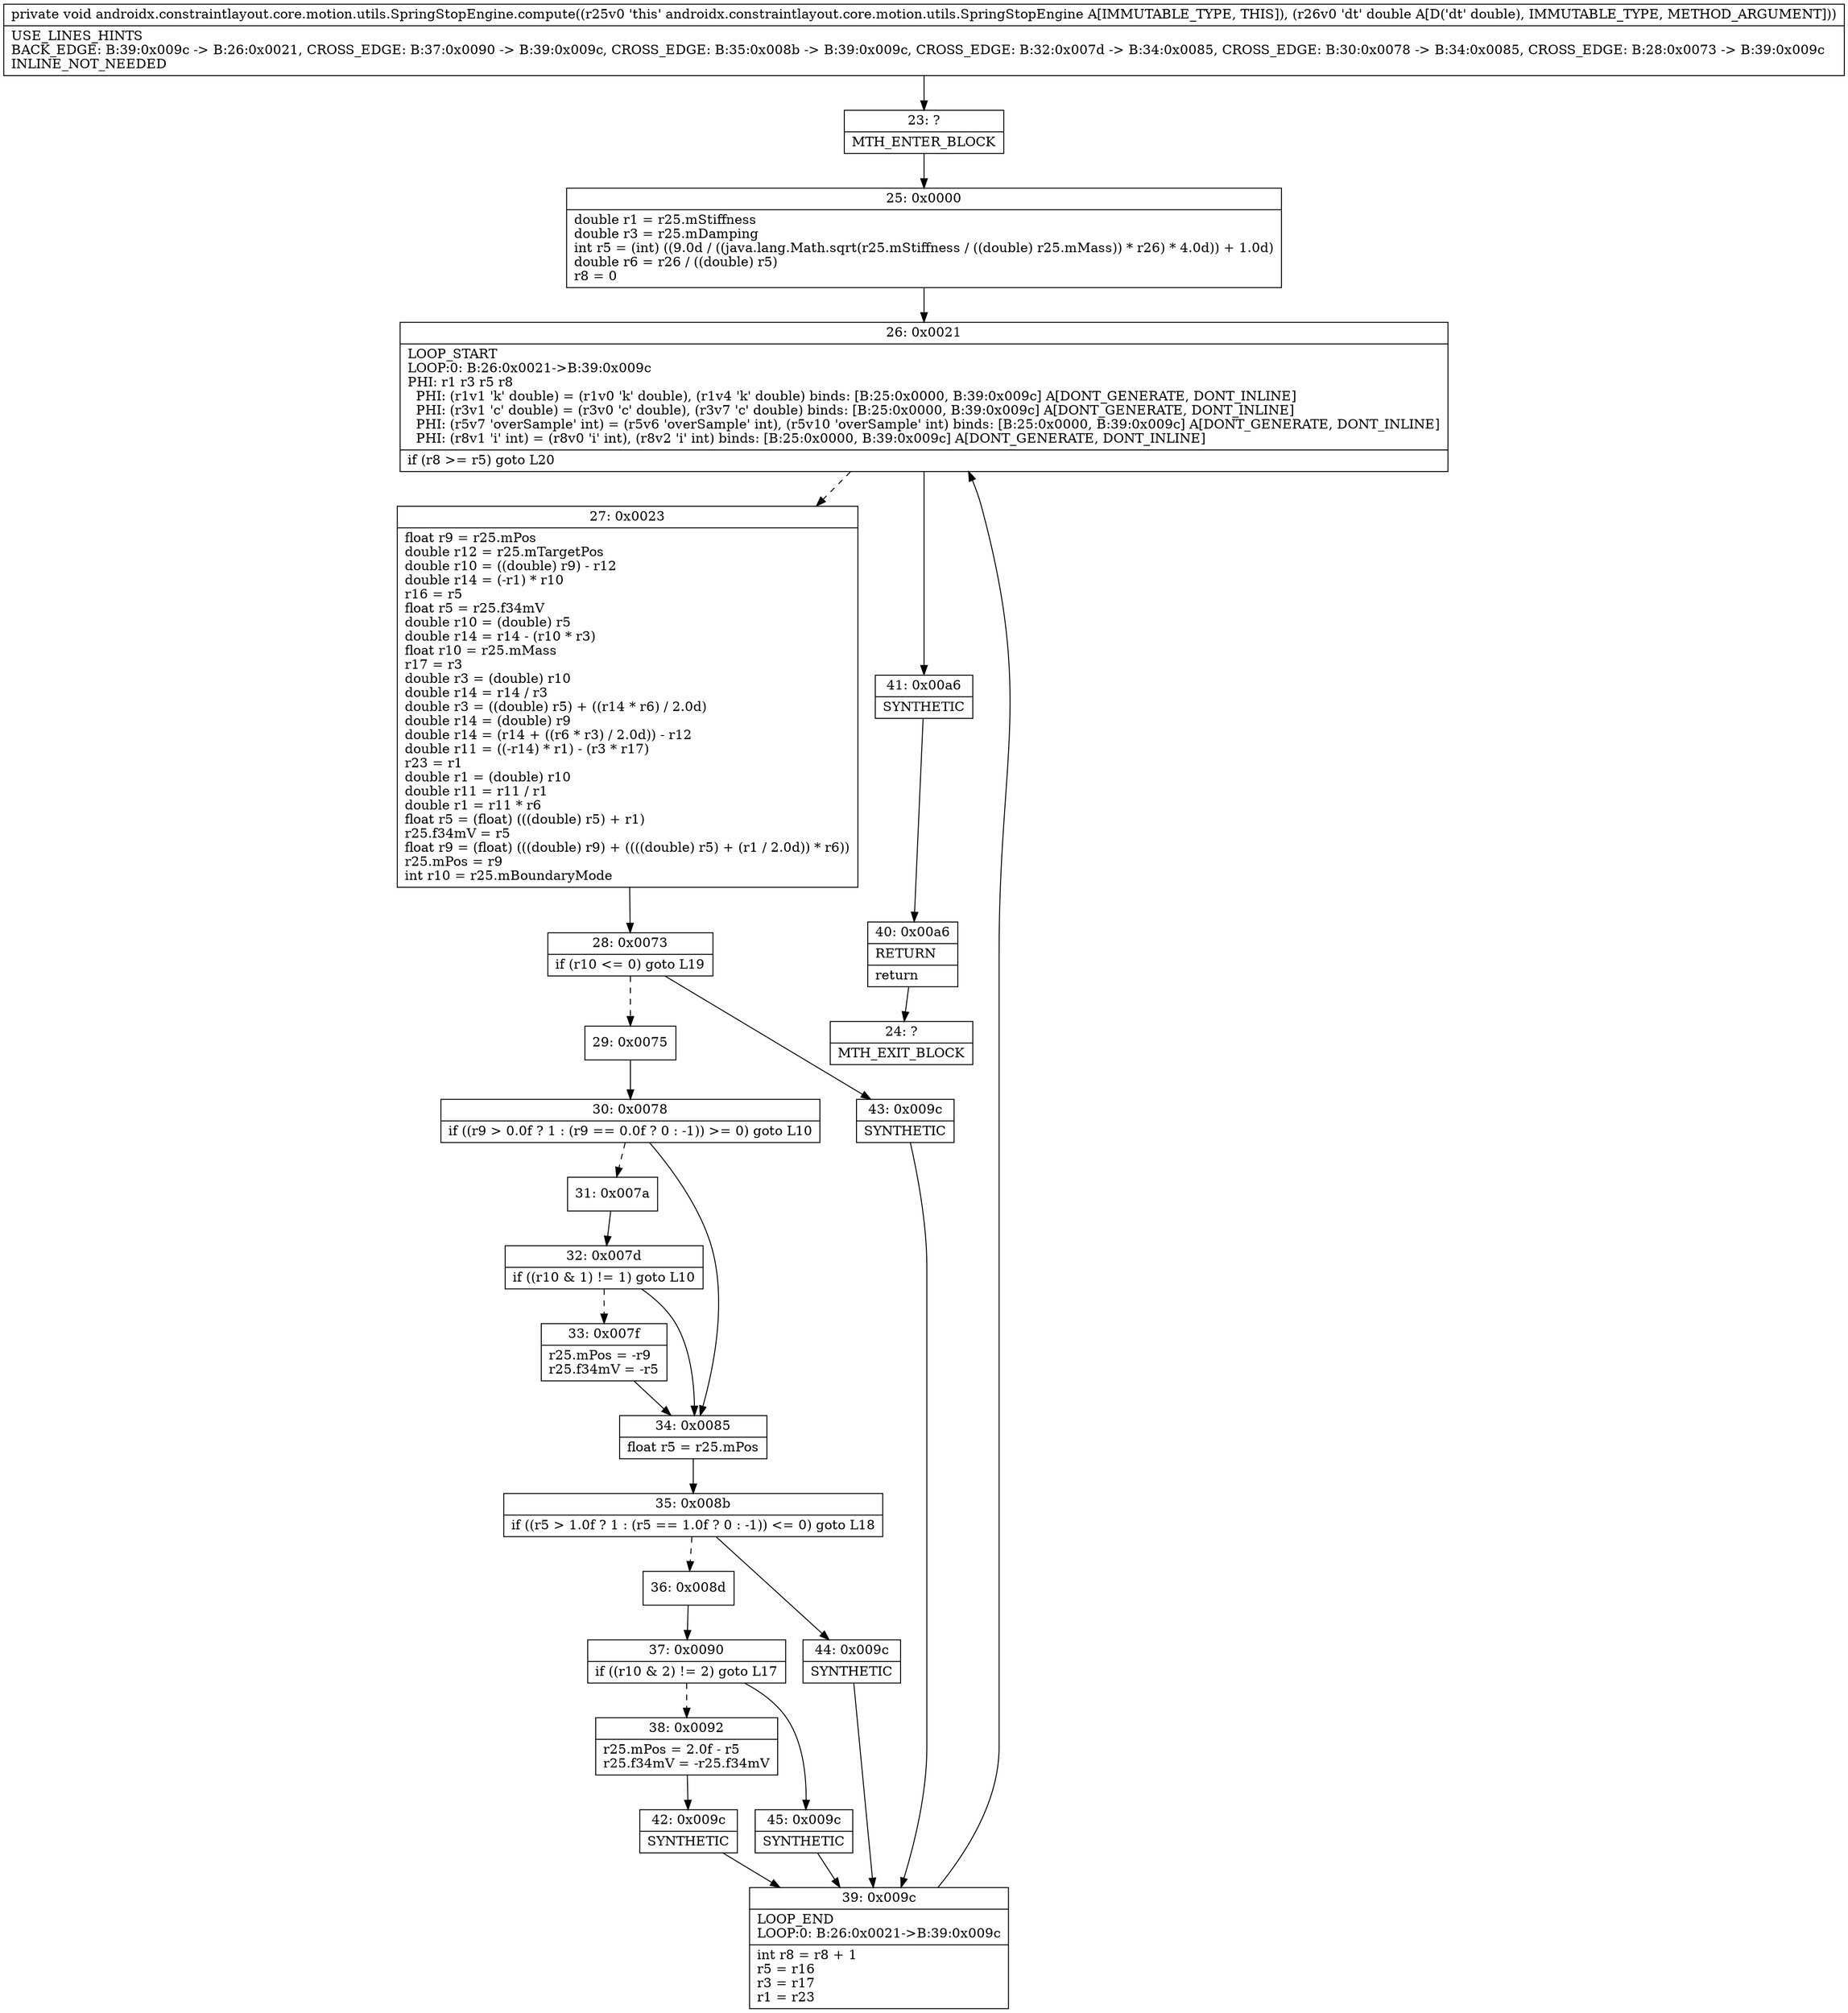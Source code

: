 digraph "CFG forandroidx.constraintlayout.core.motion.utils.SpringStopEngine.compute(D)V" {
Node_23 [shape=record,label="{23\:\ ?|MTH_ENTER_BLOCK\l}"];
Node_25 [shape=record,label="{25\:\ 0x0000|double r1 = r25.mStiffness\ldouble r3 = r25.mDamping\lint r5 = (int) ((9.0d \/ ((java.lang.Math.sqrt(r25.mStiffness \/ ((double) r25.mMass)) * r26) * 4.0d)) + 1.0d)\ldouble r6 = r26 \/ ((double) r5)\lr8 = 0\l}"];
Node_26 [shape=record,label="{26\:\ 0x0021|LOOP_START\lLOOP:0: B:26:0x0021\-\>B:39:0x009c\lPHI: r1 r3 r5 r8 \l  PHI: (r1v1 'k' double) = (r1v0 'k' double), (r1v4 'k' double) binds: [B:25:0x0000, B:39:0x009c] A[DONT_GENERATE, DONT_INLINE]\l  PHI: (r3v1 'c' double) = (r3v0 'c' double), (r3v7 'c' double) binds: [B:25:0x0000, B:39:0x009c] A[DONT_GENERATE, DONT_INLINE]\l  PHI: (r5v7 'overSample' int) = (r5v6 'overSample' int), (r5v10 'overSample' int) binds: [B:25:0x0000, B:39:0x009c] A[DONT_GENERATE, DONT_INLINE]\l  PHI: (r8v1 'i' int) = (r8v0 'i' int), (r8v2 'i' int) binds: [B:25:0x0000, B:39:0x009c] A[DONT_GENERATE, DONT_INLINE]\l|if (r8 \>= r5) goto L20\l}"];
Node_27 [shape=record,label="{27\:\ 0x0023|float r9 = r25.mPos\ldouble r12 = r25.mTargetPos\ldouble r10 = ((double) r9) \- r12\ldouble r14 = (\-r1) * r10\lr16 = r5\lfloat r5 = r25.f34mV\ldouble r10 = (double) r5\ldouble r14 = r14 \- (r10 * r3)\lfloat r10 = r25.mMass\lr17 = r3\ldouble r3 = (double) r10\ldouble r14 = r14 \/ r3\ldouble r3 = ((double) r5) + ((r14 * r6) \/ 2.0d)\ldouble r14 = (double) r9\ldouble r14 = (r14 + ((r6 * r3) \/ 2.0d)) \- r12\ldouble r11 = ((\-r14) * r1) \- (r3 * r17)\lr23 = r1\ldouble r1 = (double) r10\ldouble r11 = r11 \/ r1\ldouble r1 = r11 * r6\lfloat r5 = (float) (((double) r5) + r1)\lr25.f34mV = r5\lfloat r9 = (float) (((double) r9) + ((((double) r5) + (r1 \/ 2.0d)) * r6))\lr25.mPos = r9\lint r10 = r25.mBoundaryMode\l}"];
Node_28 [shape=record,label="{28\:\ 0x0073|if (r10 \<= 0) goto L19\l}"];
Node_29 [shape=record,label="{29\:\ 0x0075}"];
Node_30 [shape=record,label="{30\:\ 0x0078|if ((r9 \> 0.0f ? 1 : (r9 == 0.0f ? 0 : \-1)) \>= 0) goto L10\l}"];
Node_31 [shape=record,label="{31\:\ 0x007a}"];
Node_32 [shape=record,label="{32\:\ 0x007d|if ((r10 & 1) != 1) goto L10\l}"];
Node_33 [shape=record,label="{33\:\ 0x007f|r25.mPos = \-r9\lr25.f34mV = \-r5\l}"];
Node_34 [shape=record,label="{34\:\ 0x0085|float r5 = r25.mPos\l}"];
Node_35 [shape=record,label="{35\:\ 0x008b|if ((r5 \> 1.0f ? 1 : (r5 == 1.0f ? 0 : \-1)) \<= 0) goto L18\l}"];
Node_36 [shape=record,label="{36\:\ 0x008d}"];
Node_37 [shape=record,label="{37\:\ 0x0090|if ((r10 & 2) != 2) goto L17\l}"];
Node_38 [shape=record,label="{38\:\ 0x0092|r25.mPos = 2.0f \- r5\lr25.f34mV = \-r25.f34mV\l}"];
Node_42 [shape=record,label="{42\:\ 0x009c|SYNTHETIC\l}"];
Node_39 [shape=record,label="{39\:\ 0x009c|LOOP_END\lLOOP:0: B:26:0x0021\-\>B:39:0x009c\l|int r8 = r8 + 1\lr5 = r16\lr3 = r17\lr1 = r23\l}"];
Node_45 [shape=record,label="{45\:\ 0x009c|SYNTHETIC\l}"];
Node_44 [shape=record,label="{44\:\ 0x009c|SYNTHETIC\l}"];
Node_43 [shape=record,label="{43\:\ 0x009c|SYNTHETIC\l}"];
Node_41 [shape=record,label="{41\:\ 0x00a6|SYNTHETIC\l}"];
Node_40 [shape=record,label="{40\:\ 0x00a6|RETURN\l|return\l}"];
Node_24 [shape=record,label="{24\:\ ?|MTH_EXIT_BLOCK\l}"];
MethodNode[shape=record,label="{private void androidx.constraintlayout.core.motion.utils.SpringStopEngine.compute((r25v0 'this' androidx.constraintlayout.core.motion.utils.SpringStopEngine A[IMMUTABLE_TYPE, THIS]), (r26v0 'dt' double A[D('dt' double), IMMUTABLE_TYPE, METHOD_ARGUMENT]))  | USE_LINES_HINTS\lBACK_EDGE: B:39:0x009c \-\> B:26:0x0021, CROSS_EDGE: B:37:0x0090 \-\> B:39:0x009c, CROSS_EDGE: B:35:0x008b \-\> B:39:0x009c, CROSS_EDGE: B:32:0x007d \-\> B:34:0x0085, CROSS_EDGE: B:30:0x0078 \-\> B:34:0x0085, CROSS_EDGE: B:28:0x0073 \-\> B:39:0x009c\lINLINE_NOT_NEEDED\l}"];
MethodNode -> Node_23;Node_23 -> Node_25;
Node_25 -> Node_26;
Node_26 -> Node_27[style=dashed];
Node_26 -> Node_41;
Node_27 -> Node_28;
Node_28 -> Node_29[style=dashed];
Node_28 -> Node_43;
Node_29 -> Node_30;
Node_30 -> Node_31[style=dashed];
Node_30 -> Node_34;
Node_31 -> Node_32;
Node_32 -> Node_33[style=dashed];
Node_32 -> Node_34;
Node_33 -> Node_34;
Node_34 -> Node_35;
Node_35 -> Node_36[style=dashed];
Node_35 -> Node_44;
Node_36 -> Node_37;
Node_37 -> Node_38[style=dashed];
Node_37 -> Node_45;
Node_38 -> Node_42;
Node_42 -> Node_39;
Node_39 -> Node_26;
Node_45 -> Node_39;
Node_44 -> Node_39;
Node_43 -> Node_39;
Node_41 -> Node_40;
Node_40 -> Node_24;
}


